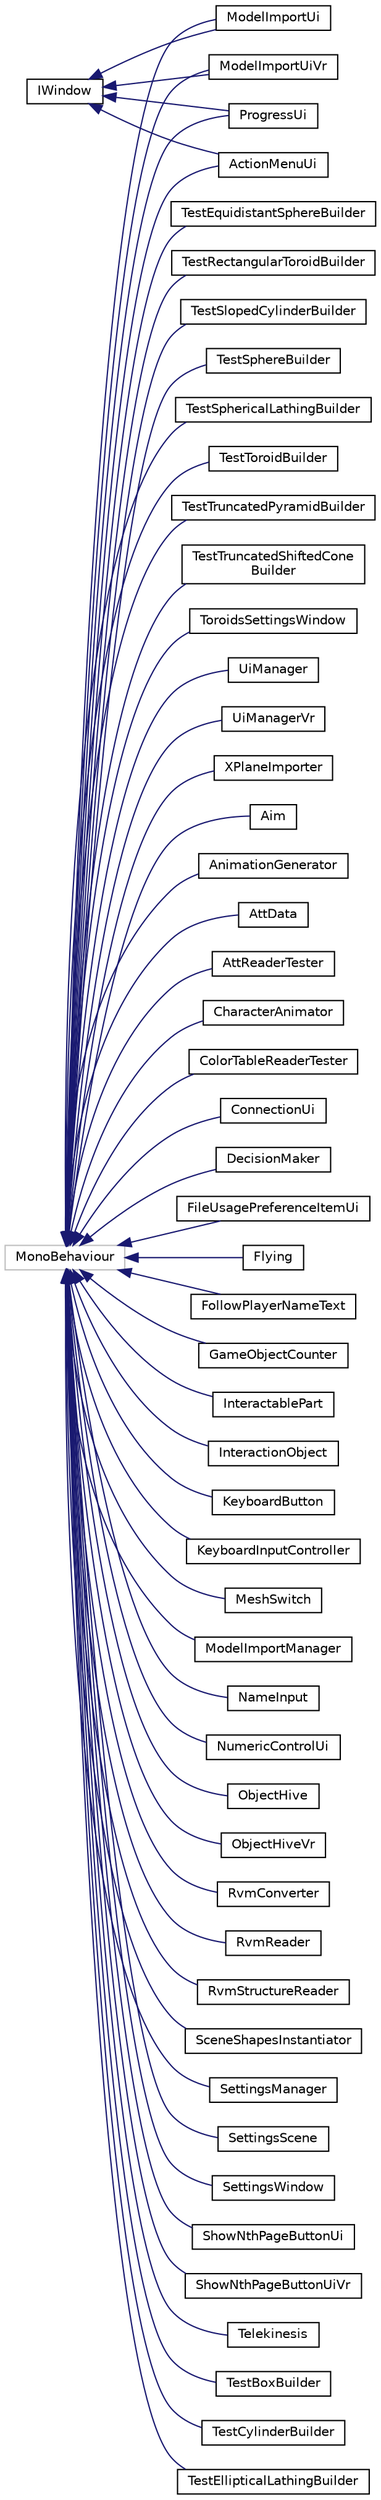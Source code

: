 digraph "Graphical Class Hierarchy"
{
 // LATEX_PDF_SIZE
  edge [fontname="Helvetica",fontsize="10",labelfontname="Helvetica",labelfontsize="10"];
  node [fontname="Helvetica",fontsize="10",shape=record];
  rankdir="LR";
  Node90 [label="IWindow",height=0.2,width=0.4,color="black", fillcolor="white", style="filled",URL="$interface_i_window.html",tooltip=" "];
  Node90 -> Node0 [dir="back",color="midnightblue",fontsize="10",style="solid",fontname="Helvetica"];
  Node0 [label="ActionMenuUi",height=0.2,width=0.4,color="black", fillcolor="white", style="filled",URL="$class_action_menu_ui.html",tooltip=" "];
  Node90 -> Node47 [dir="back",color="midnightblue",fontsize="10",style="solid",fontname="Helvetica"];
  Node47 [label="ModelImportUi",height=0.2,width=0.4,color="black", fillcolor="white", style="filled",URL="$class_model_import_ui.html",tooltip=" "];
  Node90 -> Node48 [dir="back",color="midnightblue",fontsize="10",style="solid",fontname="Helvetica"];
  Node48 [label="ModelImportUiVr",height=0.2,width=0.4,color="black", fillcolor="white", style="filled",URL="$class_model_import_ui_vr.html",tooltip=" "];
  Node90 -> Node53 [dir="back",color="midnightblue",fontsize="10",style="solid",fontname="Helvetica"];
  Node53 [label="ProgressUi",height=0.2,width=0.4,color="black", fillcolor="white", style="filled",URL="$class_progress_ui.html",tooltip=" "];
  Node27 [label="MonoBehaviour",height=0.2,width=0.4,color="grey75", fillcolor="white", style="filled",tooltip=" "];
  Node27 -> Node0 [dir="back",color="midnightblue",fontsize="10",style="solid",fontname="Helvetica"];
  Node27 -> Node29 [dir="back",color="midnightblue",fontsize="10",style="solid",fontname="Helvetica"];
  Node29 [label="Aim",height=0.2,width=0.4,color="black", fillcolor="white", style="filled",URL="$class_aim.html",tooltip=" "];
  Node27 -> Node30 [dir="back",color="midnightblue",fontsize="10",style="solid",fontname="Helvetica"];
  Node30 [label="AnimationGenerator",height=0.2,width=0.4,color="black", fillcolor="white", style="filled",URL="$class_animation_generator.html",tooltip=" "];
  Node27 -> Node31 [dir="back",color="midnightblue",fontsize="10",style="solid",fontname="Helvetica"];
  Node31 [label="AttData",height=0.2,width=0.4,color="black", fillcolor="white", style="filled",URL="$class_att_data.html",tooltip=" "];
  Node27 -> Node32 [dir="back",color="midnightblue",fontsize="10",style="solid",fontname="Helvetica"];
  Node32 [label="AttReaderTester",height=0.2,width=0.4,color="black", fillcolor="white", style="filled",URL="$class_att_reader_tester.html",tooltip=" "];
  Node27 -> Node33 [dir="back",color="midnightblue",fontsize="10",style="solid",fontname="Helvetica"];
  Node33 [label="CharacterAnimator",height=0.2,width=0.4,color="black", fillcolor="white", style="filled",URL="$class_character_animator.html",tooltip=" "];
  Node27 -> Node34 [dir="back",color="midnightblue",fontsize="10",style="solid",fontname="Helvetica"];
  Node34 [label="ColorTableReaderTester",height=0.2,width=0.4,color="black", fillcolor="white", style="filled",URL="$class_color_table_reader_tester.html",tooltip=" "];
  Node27 -> Node35 [dir="back",color="midnightblue",fontsize="10",style="solid",fontname="Helvetica"];
  Node35 [label="ConnectionUi",height=0.2,width=0.4,color="black", fillcolor="white", style="filled",URL="$class_connection_ui.html",tooltip=" "];
  Node27 -> Node36 [dir="back",color="midnightblue",fontsize="10",style="solid",fontname="Helvetica"];
  Node36 [label="DecisionMaker",height=0.2,width=0.4,color="black", fillcolor="white", style="filled",URL="$class_decision_maker.html",tooltip=" "];
  Node27 -> Node37 [dir="back",color="midnightblue",fontsize="10",style="solid",fontname="Helvetica"];
  Node37 [label="FileUsagePreferenceItemUi",height=0.2,width=0.4,color="black", fillcolor="white", style="filled",URL="$class_file_usage_preference_item_ui.html",tooltip=" "];
  Node27 -> Node38 [dir="back",color="midnightblue",fontsize="10",style="solid",fontname="Helvetica"];
  Node38 [label="Flying",height=0.2,width=0.4,color="black", fillcolor="white", style="filled",URL="$class_flying.html",tooltip=" "];
  Node27 -> Node39 [dir="back",color="midnightblue",fontsize="10",style="solid",fontname="Helvetica"];
  Node39 [label="FollowPlayerNameText",height=0.2,width=0.4,color="black", fillcolor="white", style="filled",URL="$class_follow_player_name_text.html",tooltip=" "];
  Node27 -> Node40 [dir="back",color="midnightblue",fontsize="10",style="solid",fontname="Helvetica"];
  Node40 [label="GameObjectCounter",height=0.2,width=0.4,color="black", fillcolor="white", style="filled",URL="$class_game_object_counter.html",tooltip=" "];
  Node27 -> Node41 [dir="back",color="midnightblue",fontsize="10",style="solid",fontname="Helvetica"];
  Node41 [label="InteractablePart",height=0.2,width=0.4,color="black", fillcolor="white", style="filled",URL="$class_interactable_part.html",tooltip=" "];
  Node27 -> Node42 [dir="back",color="midnightblue",fontsize="10",style="solid",fontname="Helvetica"];
  Node42 [label="InteractionObject",height=0.2,width=0.4,color="black", fillcolor="white", style="filled",URL="$class_interaction_object.html",tooltip=" "];
  Node27 -> Node43 [dir="back",color="midnightblue",fontsize="10",style="solid",fontname="Helvetica"];
  Node43 [label="KeyboardButton",height=0.2,width=0.4,color="black", fillcolor="white", style="filled",URL="$class_keyboard_button.html",tooltip=" "];
  Node27 -> Node44 [dir="back",color="midnightblue",fontsize="10",style="solid",fontname="Helvetica"];
  Node44 [label="KeyboardInputController",height=0.2,width=0.4,color="black", fillcolor="white", style="filled",URL="$class_keyboard_input_controller.html",tooltip=" "];
  Node27 -> Node45 [dir="back",color="midnightblue",fontsize="10",style="solid",fontname="Helvetica"];
  Node45 [label="MeshSwitch",height=0.2,width=0.4,color="black", fillcolor="white", style="filled",URL="$class_mesh_switch.html",tooltip=" "];
  Node27 -> Node46 [dir="back",color="midnightblue",fontsize="10",style="solid",fontname="Helvetica"];
  Node46 [label="ModelImportManager",height=0.2,width=0.4,color="black", fillcolor="white", style="filled",URL="$class_model_import_manager.html",tooltip=" "];
  Node27 -> Node47 [dir="back",color="midnightblue",fontsize="10",style="solid",fontname="Helvetica"];
  Node27 -> Node48 [dir="back",color="midnightblue",fontsize="10",style="solid",fontname="Helvetica"];
  Node27 -> Node49 [dir="back",color="midnightblue",fontsize="10",style="solid",fontname="Helvetica"];
  Node49 [label="NameInput",height=0.2,width=0.4,color="black", fillcolor="white", style="filled",URL="$class_name_input.html",tooltip=" "];
  Node27 -> Node50 [dir="back",color="midnightblue",fontsize="10",style="solid",fontname="Helvetica"];
  Node50 [label="NumericControlUi",height=0.2,width=0.4,color="black", fillcolor="white", style="filled",URL="$class_numeric_control_ui.html",tooltip=" "];
  Node27 -> Node51 [dir="back",color="midnightblue",fontsize="10",style="solid",fontname="Helvetica"];
  Node51 [label="ObjectHive",height=0.2,width=0.4,color="black", fillcolor="white", style="filled",URL="$class_object_hive.html",tooltip=" "];
  Node27 -> Node52 [dir="back",color="midnightblue",fontsize="10",style="solid",fontname="Helvetica"];
  Node52 [label="ObjectHiveVr",height=0.2,width=0.4,color="black", fillcolor="white", style="filled",URL="$class_object_hive_vr.html",tooltip=" "];
  Node27 -> Node53 [dir="back",color="midnightblue",fontsize="10",style="solid",fontname="Helvetica"];
  Node27 -> Node54 [dir="back",color="midnightblue",fontsize="10",style="solid",fontname="Helvetica"];
  Node54 [label="RvmConverter",height=0.2,width=0.4,color="black", fillcolor="white", style="filled",URL="$class_rvm_converter.html",tooltip="Основной класс RvmConverter, инициализируется в качестве компонента на пустом игровом объекте в сцене..."];
  Node27 -> Node55 [dir="back",color="midnightblue",fontsize="10",style="solid",fontname="Helvetica"];
  Node55 [label="RvmReader",height=0.2,width=0.4,color="black", fillcolor="white", style="filled",URL="$class_rvm_reader.html",tooltip=" "];
  Node27 -> Node56 [dir="back",color="midnightblue",fontsize="10",style="solid",fontname="Helvetica"];
  Node56 [label="RvmStructureReader",height=0.2,width=0.4,color="black", fillcolor="white", style="filled",URL="$class_rvm_structure_reader.html",tooltip=" "];
  Node27 -> Node57 [dir="back",color="midnightblue",fontsize="10",style="solid",fontname="Helvetica"];
  Node57 [label="SceneShapesInstantiator",height=0.2,width=0.4,color="black", fillcolor="white", style="filled",URL="$class_scene_shapes_instantiator.html",tooltip=" "];
  Node27 -> Node58 [dir="back",color="midnightblue",fontsize="10",style="solid",fontname="Helvetica"];
  Node58 [label="SettingsManager",height=0.2,width=0.4,color="black", fillcolor="white", style="filled",URL="$class_settings_manager.html",tooltip=" "];
  Node27 -> Node59 [dir="back",color="midnightblue",fontsize="10",style="solid",fontname="Helvetica"];
  Node59 [label="SettingsScene",height=0.2,width=0.4,color="black", fillcolor="white", style="filled",URL="$class_settings_scene.html",tooltip=" "];
  Node27 -> Node60 [dir="back",color="midnightblue",fontsize="10",style="solid",fontname="Helvetica"];
  Node60 [label="SettingsWindow",height=0.2,width=0.4,color="black", fillcolor="white", style="filled",URL="$class_settings_window.html",tooltip=" "];
  Node27 -> Node61 [dir="back",color="midnightblue",fontsize="10",style="solid",fontname="Helvetica"];
  Node61 [label="ShowNthPageButtonUi",height=0.2,width=0.4,color="black", fillcolor="white", style="filled",URL="$class_show_nth_page_button_ui.html",tooltip=" "];
  Node27 -> Node62 [dir="back",color="midnightblue",fontsize="10",style="solid",fontname="Helvetica"];
  Node62 [label="ShowNthPageButtonUiVr",height=0.2,width=0.4,color="black", fillcolor="white", style="filled",URL="$class_show_nth_page_button_ui_vr.html",tooltip=" "];
  Node27 -> Node63 [dir="back",color="midnightblue",fontsize="10",style="solid",fontname="Helvetica"];
  Node63 [label="Telekinesis",height=0.2,width=0.4,color="black", fillcolor="white", style="filled",URL="$class_telekinesis.html",tooltip=" "];
  Node27 -> Node64 [dir="back",color="midnightblue",fontsize="10",style="solid",fontname="Helvetica"];
  Node64 [label="TestBoxBuilder",height=0.2,width=0.4,color="black", fillcolor="white", style="filled",URL="$class_test_box_builder.html",tooltip=" "];
  Node27 -> Node65 [dir="back",color="midnightblue",fontsize="10",style="solid",fontname="Helvetica"];
  Node65 [label="TestCylinderBuilder",height=0.2,width=0.4,color="black", fillcolor="white", style="filled",URL="$class_test_cylinder_builder.html",tooltip=" "];
  Node27 -> Node66 [dir="back",color="midnightblue",fontsize="10",style="solid",fontname="Helvetica"];
  Node66 [label="TestEllipticalLathingBuilder",height=0.2,width=0.4,color="black", fillcolor="white", style="filled",URL="$class_test_elliptical_lathing_builder.html",tooltip=" "];
  Node27 -> Node67 [dir="back",color="midnightblue",fontsize="10",style="solid",fontname="Helvetica"];
  Node67 [label="TestEquidistantSphereBuilder",height=0.2,width=0.4,color="black", fillcolor="white", style="filled",URL="$class_test_equidistant_sphere_builder.html",tooltip=" "];
  Node27 -> Node68 [dir="back",color="midnightblue",fontsize="10",style="solid",fontname="Helvetica"];
  Node68 [label="TestRectangularToroidBuilder",height=0.2,width=0.4,color="black", fillcolor="white", style="filled",URL="$class_test_rectangular_toroid_builder.html",tooltip=" "];
  Node27 -> Node69 [dir="back",color="midnightblue",fontsize="10",style="solid",fontname="Helvetica"];
  Node69 [label="TestSlopedCylinderBuilder",height=0.2,width=0.4,color="black", fillcolor="white", style="filled",URL="$class_test_sloped_cylinder_builder.html",tooltip=" "];
  Node27 -> Node70 [dir="back",color="midnightblue",fontsize="10",style="solid",fontname="Helvetica"];
  Node70 [label="TestSphereBuilder",height=0.2,width=0.4,color="black", fillcolor="white", style="filled",URL="$class_test_sphere_builder.html",tooltip=" "];
  Node27 -> Node71 [dir="back",color="midnightblue",fontsize="10",style="solid",fontname="Helvetica"];
  Node71 [label="TestSphericalLathingBuilder",height=0.2,width=0.4,color="black", fillcolor="white", style="filled",URL="$class_test_spherical_lathing_builder.html",tooltip=" "];
  Node27 -> Node72 [dir="back",color="midnightblue",fontsize="10",style="solid",fontname="Helvetica"];
  Node72 [label="TestToroidBuilder",height=0.2,width=0.4,color="black", fillcolor="white", style="filled",URL="$class_test_toroid_builder.html",tooltip=" "];
  Node27 -> Node73 [dir="back",color="midnightblue",fontsize="10",style="solid",fontname="Helvetica"];
  Node73 [label="TestTruncatedPyramidBuilder",height=0.2,width=0.4,color="black", fillcolor="white", style="filled",URL="$class_test_truncated_pyramid_builder.html",tooltip=" "];
  Node27 -> Node74 [dir="back",color="midnightblue",fontsize="10",style="solid",fontname="Helvetica"];
  Node74 [label="TestTruncatedShiftedCone\lBuilder",height=0.2,width=0.4,color="black", fillcolor="white", style="filled",URL="$class_test_truncated_shifted_cone_builder.html",tooltip=" "];
  Node27 -> Node75 [dir="back",color="midnightblue",fontsize="10",style="solid",fontname="Helvetica"];
  Node75 [label="ToroidsSettingsWindow",height=0.2,width=0.4,color="black", fillcolor="white", style="filled",URL="$class_toroids_settings_window.html",tooltip=" "];
  Node27 -> Node76 [dir="back",color="midnightblue",fontsize="10",style="solid",fontname="Helvetica"];
  Node76 [label="UiManager",height=0.2,width=0.4,color="black", fillcolor="white", style="filled",URL="$class_ui_manager.html",tooltip=" "];
  Node27 -> Node77 [dir="back",color="midnightblue",fontsize="10",style="solid",fontname="Helvetica"];
  Node77 [label="UiManagerVr",height=0.2,width=0.4,color="black", fillcolor="white", style="filled",URL="$class_ui_manager_vr.html",tooltip=" "];
  Node27 -> Node78 [dir="back",color="midnightblue",fontsize="10",style="solid",fontname="Helvetica"];
  Node78 [label="XPlaneImporter",height=0.2,width=0.4,color="black", fillcolor="white", style="filled",URL="$class_x_plane_importer.html",tooltip=" "];
}
